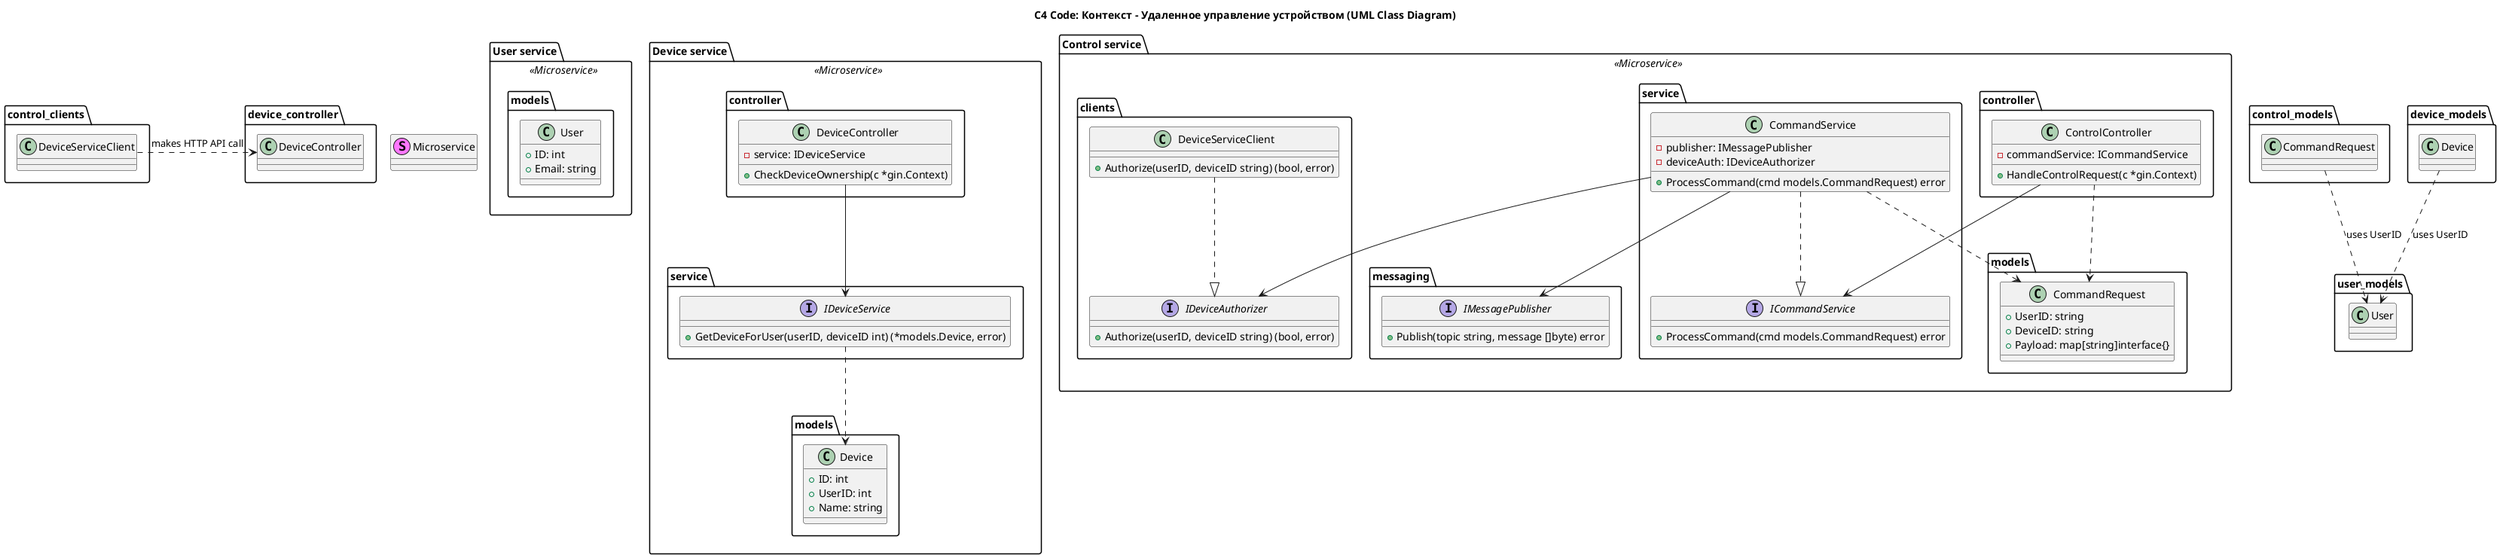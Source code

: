 @startuml
title "C4 Code: Контекст - Удаленное управление устройством (UML Class Diagram)"

' Стереотип для визуального обозначения микросервисов в пакетах
stereotype "Microservice"

' Package for User service
package "User service" <<Microservice>> {
    package "models" as user_models {
        class User {
          + ID: int
          + Email: string
        }
    }
}

' Package for Device service
package "Device service" <<Microservice>> {
    package "controller" as device_controller {
        class DeviceController {
            - service: IDeviceService
            + CheckDeviceOwnership(c *gin.Context)
        }
    }
    package "service" as device_service_pkg {
        interface IDeviceService {
            + GetDeviceForUser(userID, deviceID int) (*models.Device, error)
        }
    }
    package "models" as device_models {
        class Device {
          + ID: int
          + UserID: int
          + Name: string
        }
    }
    ' Внутренние связи
    device_controller.DeviceController --> device_service_pkg.IDeviceService
    device_service_pkg.IDeviceService ..> device_models.Device
}

' Package for Control service
package "Control service" <<Microservice>> {
    package "controller" as control_controller {
        class ControlController {
            - commandService: ICommandService
            + HandleControlRequest(c *gin.Context)
        }
    }
    package "service" as control_service_pkg {
        interface ICommandService {
            + ProcessCommand(cmd models.CommandRequest) error
        }
        class CommandService {
            - publisher: IMessagePublisher
            - deviceAuth: IDeviceAuthorizer
            + ProcessCommand(cmd models.CommandRequest) error
        }
    }
    package "clients" as control_clients {
        interface IDeviceAuthorizer {
            + Authorize(userID, deviceID string) (bool, error)
        }
        class DeviceServiceClient {
            + Authorize(userID, deviceID string) (bool, error)
        }
    }
    package "messaging" as control_messaging {
        interface IMessagePublisher {
            + Publish(topic string, message []byte) error
        }
    }
    package "models" as control_models {
        class CommandRequest {
          + UserID: string
          + DeviceID: string
          + Payload: map[string]interface{}
        }
    }
    ' Внутренние связи
    control_controller.ControlController --> control_service_pkg.ICommandService
    control_service_pkg.CommandService ..|> control_service_pkg.ICommandService
    control_service_pkg.CommandService --> control_clients.IDeviceAuthorizer
    control_service_pkg.CommandService --> control_messaging.IMessagePublisher
    control_clients.DeviceServiceClient ..|> control_clients.IDeviceAuthorizer
    control_controller.ControlController ..> control_models.CommandRequest
    control_service_pkg.CommandService ..> control_models.CommandRequest
}

' --- Зависимости между сервисами ---

' Зависимости между клиентом и контроллером
control_clients.DeviceServiceClient .> device_controller.DeviceController : "makes HTTP API call"

' Зависимости, показывающие использование данных
control_models.CommandRequest ..> user_models.User : "uses UserID"
device_models.Device ..> user_models.User : "uses UserID"

@enduml
